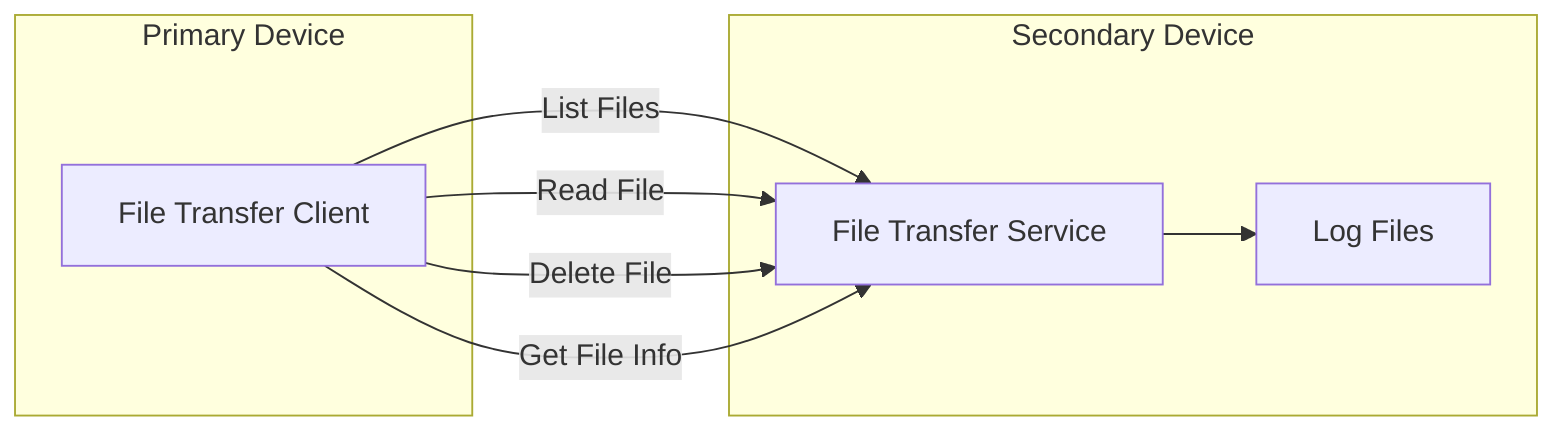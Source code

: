 graph LR
    subgraph "Primary Device"
        A[File Transfer Client]
    end
    
    subgraph "Secondary Device"
        B[File Transfer Service]
        C[Log Files]
    end
    
    A -->|List Files| B
    A -->|Read File| B
    A -->|Delete File| B
    A -->|Get File Info| B
    B --> C